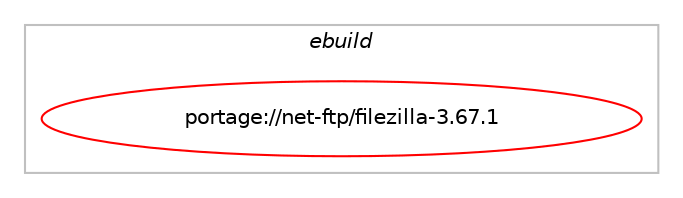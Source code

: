 digraph prolog {

# *************
# Graph options
# *************

newrank=true;
concentrate=true;
compound=true;
graph [rankdir=LR,fontname=Helvetica,fontsize=10,ranksep=1.5];#, ranksep=2.5, nodesep=0.2];
edge  [arrowhead=vee];
node  [fontname=Helvetica,fontsize=10];

# **********
# The ebuild
# **********

subgraph cluster_leftcol {
color=gray;
label=<<i>ebuild</i>>;
id [label="portage://net-ftp/filezilla-3.67.1", color=red, width=4, href="../net-ftp/filezilla-3.67.1.svg"];
}

# ****************
# The dependencies
# ****************

subgraph cluster_midcol {
color=gray;
label=<<i>dependencies</i>>;
subgraph cluster_compile {
fillcolor="#eeeeee";
style=filled;
label=<<i>compile</i>>;
# *** BEGIN UNKNOWN DEPENDENCY TYPE (TODO) ***
# id -> equal(use_conditional_group(positive,dbus,portage://net-ftp/filezilla-3.67.1,[package_dependency(portage://net-ftp/filezilla-3.67.1,install,no,sys-apps,dbus,none,[,,],[],[])]))
# *** END UNKNOWN DEPENDENCY TYPE (TODO) ***

# *** BEGIN UNKNOWN DEPENDENCY TYPE (TODO) ***
# id -> equal(use_conditional_group(positive,test,portage://net-ftp/filezilla-3.67.1,[package_dependency(portage://net-ftp/filezilla-3.67.1,install,no,dev-util,cppunit,greaterequal,[1.13.0,,,1.13.0],[],[])]))
# *** END UNKNOWN DEPENDENCY TYPE (TODO) ***

# *** BEGIN UNKNOWN DEPENDENCY TYPE (TODO) ***
# id -> equal(package_dependency(portage://net-ftp/filezilla-3.67.1,install,no,dev-db,sqlite,greaterequal,[3.7,,,3.7],[],[]))
# *** END UNKNOWN DEPENDENCY TYPE (TODO) ***

# *** BEGIN UNKNOWN DEPENDENCY TYPE (TODO) ***
# id -> equal(package_dependency(portage://net-ftp/filezilla-3.67.1,install,no,dev-libs,boost,greaterequal,[1.76.0,,,1.76.0],any_same_slot,[]))
# *** END UNKNOWN DEPENDENCY TYPE (TODO) ***

# *** BEGIN UNKNOWN DEPENDENCY TYPE (TODO) ***
# id -> equal(package_dependency(portage://net-ftp/filezilla-3.67.1,install,no,dev-libs,libfilezilla,greaterequal,[0.48.1,,,0.48.1],any_same_slot,[]))
# *** END UNKNOWN DEPENDENCY TYPE (TODO) ***

# *** BEGIN UNKNOWN DEPENDENCY TYPE (TODO) ***
# id -> equal(package_dependency(portage://net-ftp/filezilla-3.67.1,install,no,dev-libs,nettle,greaterequal,[3.1,,,3.1],any_same_slot,[]))
# *** END UNKNOWN DEPENDENCY TYPE (TODO) ***

# *** BEGIN UNKNOWN DEPENDENCY TYPE (TODO) ***
# id -> equal(package_dependency(portage://net-ftp/filezilla-3.67.1,install,no,dev-libs,pugixml,greaterequal,[1.7,,,1.7],[],[]))
# *** END UNKNOWN DEPENDENCY TYPE (TODO) ***

# *** BEGIN UNKNOWN DEPENDENCY TYPE (TODO) ***
# id -> equal(package_dependency(portage://net-ftp/filezilla-3.67.1,install,no,net-libs,gnutls,greaterequal,[3.5.7,,,3.5.7],[],[]))
# *** END UNKNOWN DEPENDENCY TYPE (TODO) ***

# *** BEGIN UNKNOWN DEPENDENCY TYPE (TODO) ***
# id -> equal(package_dependency(portage://net-ftp/filezilla-3.67.1,install,no,x11-libs,wxGTK,none,[,,],[slot(3.2-gtk3)],[use(enable(X),none)]))
# *** END UNKNOWN DEPENDENCY TYPE (TODO) ***

# *** BEGIN UNKNOWN DEPENDENCY TYPE (TODO) ***
# id -> equal(package_dependency(portage://net-ftp/filezilla-3.67.1,install,no,x11-misc,xdg-utils,none,[,,],[],[]))
# *** END UNKNOWN DEPENDENCY TYPE (TODO) ***

}
subgraph cluster_compileandrun {
fillcolor="#eeeeee";
style=filled;
label=<<i>compile and run</i>>;
}
subgraph cluster_run {
fillcolor="#eeeeee";
style=filled;
label=<<i>run</i>>;
# *** BEGIN UNKNOWN DEPENDENCY TYPE (TODO) ***
# id -> equal(use_conditional_group(positive,dbus,portage://net-ftp/filezilla-3.67.1,[package_dependency(portage://net-ftp/filezilla-3.67.1,run,no,sys-apps,dbus,none,[,,],[],[])]))
# *** END UNKNOWN DEPENDENCY TYPE (TODO) ***

# *** BEGIN UNKNOWN DEPENDENCY TYPE (TODO) ***
# id -> equal(package_dependency(portage://net-ftp/filezilla-3.67.1,run,no,dev-db,sqlite,greaterequal,[3.7,,,3.7],[],[]))
# *** END UNKNOWN DEPENDENCY TYPE (TODO) ***

# *** BEGIN UNKNOWN DEPENDENCY TYPE (TODO) ***
# id -> equal(package_dependency(portage://net-ftp/filezilla-3.67.1,run,no,dev-libs,boost,greaterequal,[1.76.0,,,1.76.0],any_same_slot,[]))
# *** END UNKNOWN DEPENDENCY TYPE (TODO) ***

# *** BEGIN UNKNOWN DEPENDENCY TYPE (TODO) ***
# id -> equal(package_dependency(portage://net-ftp/filezilla-3.67.1,run,no,dev-libs,libfilezilla,greaterequal,[0.48.1,,,0.48.1],any_same_slot,[]))
# *** END UNKNOWN DEPENDENCY TYPE (TODO) ***

# *** BEGIN UNKNOWN DEPENDENCY TYPE (TODO) ***
# id -> equal(package_dependency(portage://net-ftp/filezilla-3.67.1,run,no,dev-libs,nettle,greaterequal,[3.1,,,3.1],any_same_slot,[]))
# *** END UNKNOWN DEPENDENCY TYPE (TODO) ***

# *** BEGIN UNKNOWN DEPENDENCY TYPE (TODO) ***
# id -> equal(package_dependency(portage://net-ftp/filezilla-3.67.1,run,no,dev-libs,pugixml,greaterequal,[1.7,,,1.7],[],[]))
# *** END UNKNOWN DEPENDENCY TYPE (TODO) ***

# *** BEGIN UNKNOWN DEPENDENCY TYPE (TODO) ***
# id -> equal(package_dependency(portage://net-ftp/filezilla-3.67.1,run,no,net-libs,gnutls,greaterequal,[3.5.7,,,3.5.7],[],[]))
# *** END UNKNOWN DEPENDENCY TYPE (TODO) ***

# *** BEGIN UNKNOWN DEPENDENCY TYPE (TODO) ***
# id -> equal(package_dependency(portage://net-ftp/filezilla-3.67.1,run,no,x11-libs,wxGTK,none,[,,],[slot(3.2-gtk3)],[use(enable(X),none)]))
# *** END UNKNOWN DEPENDENCY TYPE (TODO) ***

# *** BEGIN UNKNOWN DEPENDENCY TYPE (TODO) ***
# id -> equal(package_dependency(portage://net-ftp/filezilla-3.67.1,run,no,x11-misc,xdg-utils,none,[,,],[],[]))
# *** END UNKNOWN DEPENDENCY TYPE (TODO) ***

}
}

# **************
# The candidates
# **************

subgraph cluster_choices {
rank=same;
color=gray;
label=<<i>candidates</i>>;

}

}
